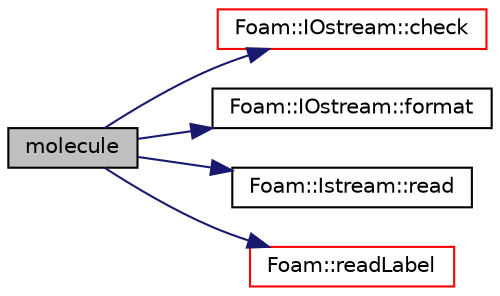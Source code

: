 digraph "molecule"
{
  bgcolor="transparent";
  edge [fontname="Helvetica",fontsize="10",labelfontname="Helvetica",labelfontsize="10"];
  node [fontname="Helvetica",fontsize="10",shape=record];
  rankdir="LR";
  Node1 [label="molecule",height=0.2,width=0.4,color="black", fillcolor="grey75", style="filled", fontcolor="black"];
  Node1 -> Node2 [color="midnightblue",fontsize="10",style="solid",fontname="Helvetica"];
  Node2 [label="Foam::IOstream::check",height=0.2,width=0.4,color="red",URL="$a01209.html#af85c845c01b78192c2f5302a271d153d",tooltip="Check IOstream status for given operation. "];
  Node1 -> Node3 [color="midnightblue",fontsize="10",style="solid",fontname="Helvetica"];
  Node3 [label="Foam::IOstream::format",height=0.2,width=0.4,color="black",URL="$a01209.html#a1e2dd3d90088c6d1ed0a27bd75d814fb",tooltip="Return current stream format. "];
  Node1 -> Node4 [color="midnightblue",fontsize="10",style="solid",fontname="Helvetica"];
  Node4 [label="Foam::Istream::read",height=0.2,width=0.4,color="black",URL="$a01223.html#a89057c9d9e24ba872ccb8546086498ec",tooltip="Return next token from stream. "];
  Node1 -> Node5 [color="midnightblue",fontsize="10",style="solid",fontname="Helvetica"];
  Node5 [label="Foam::readLabel",height=0.2,width=0.4,color="red",URL="$a10909.html#abb09fbcf651d29208982dd7a601b606f"];
}
